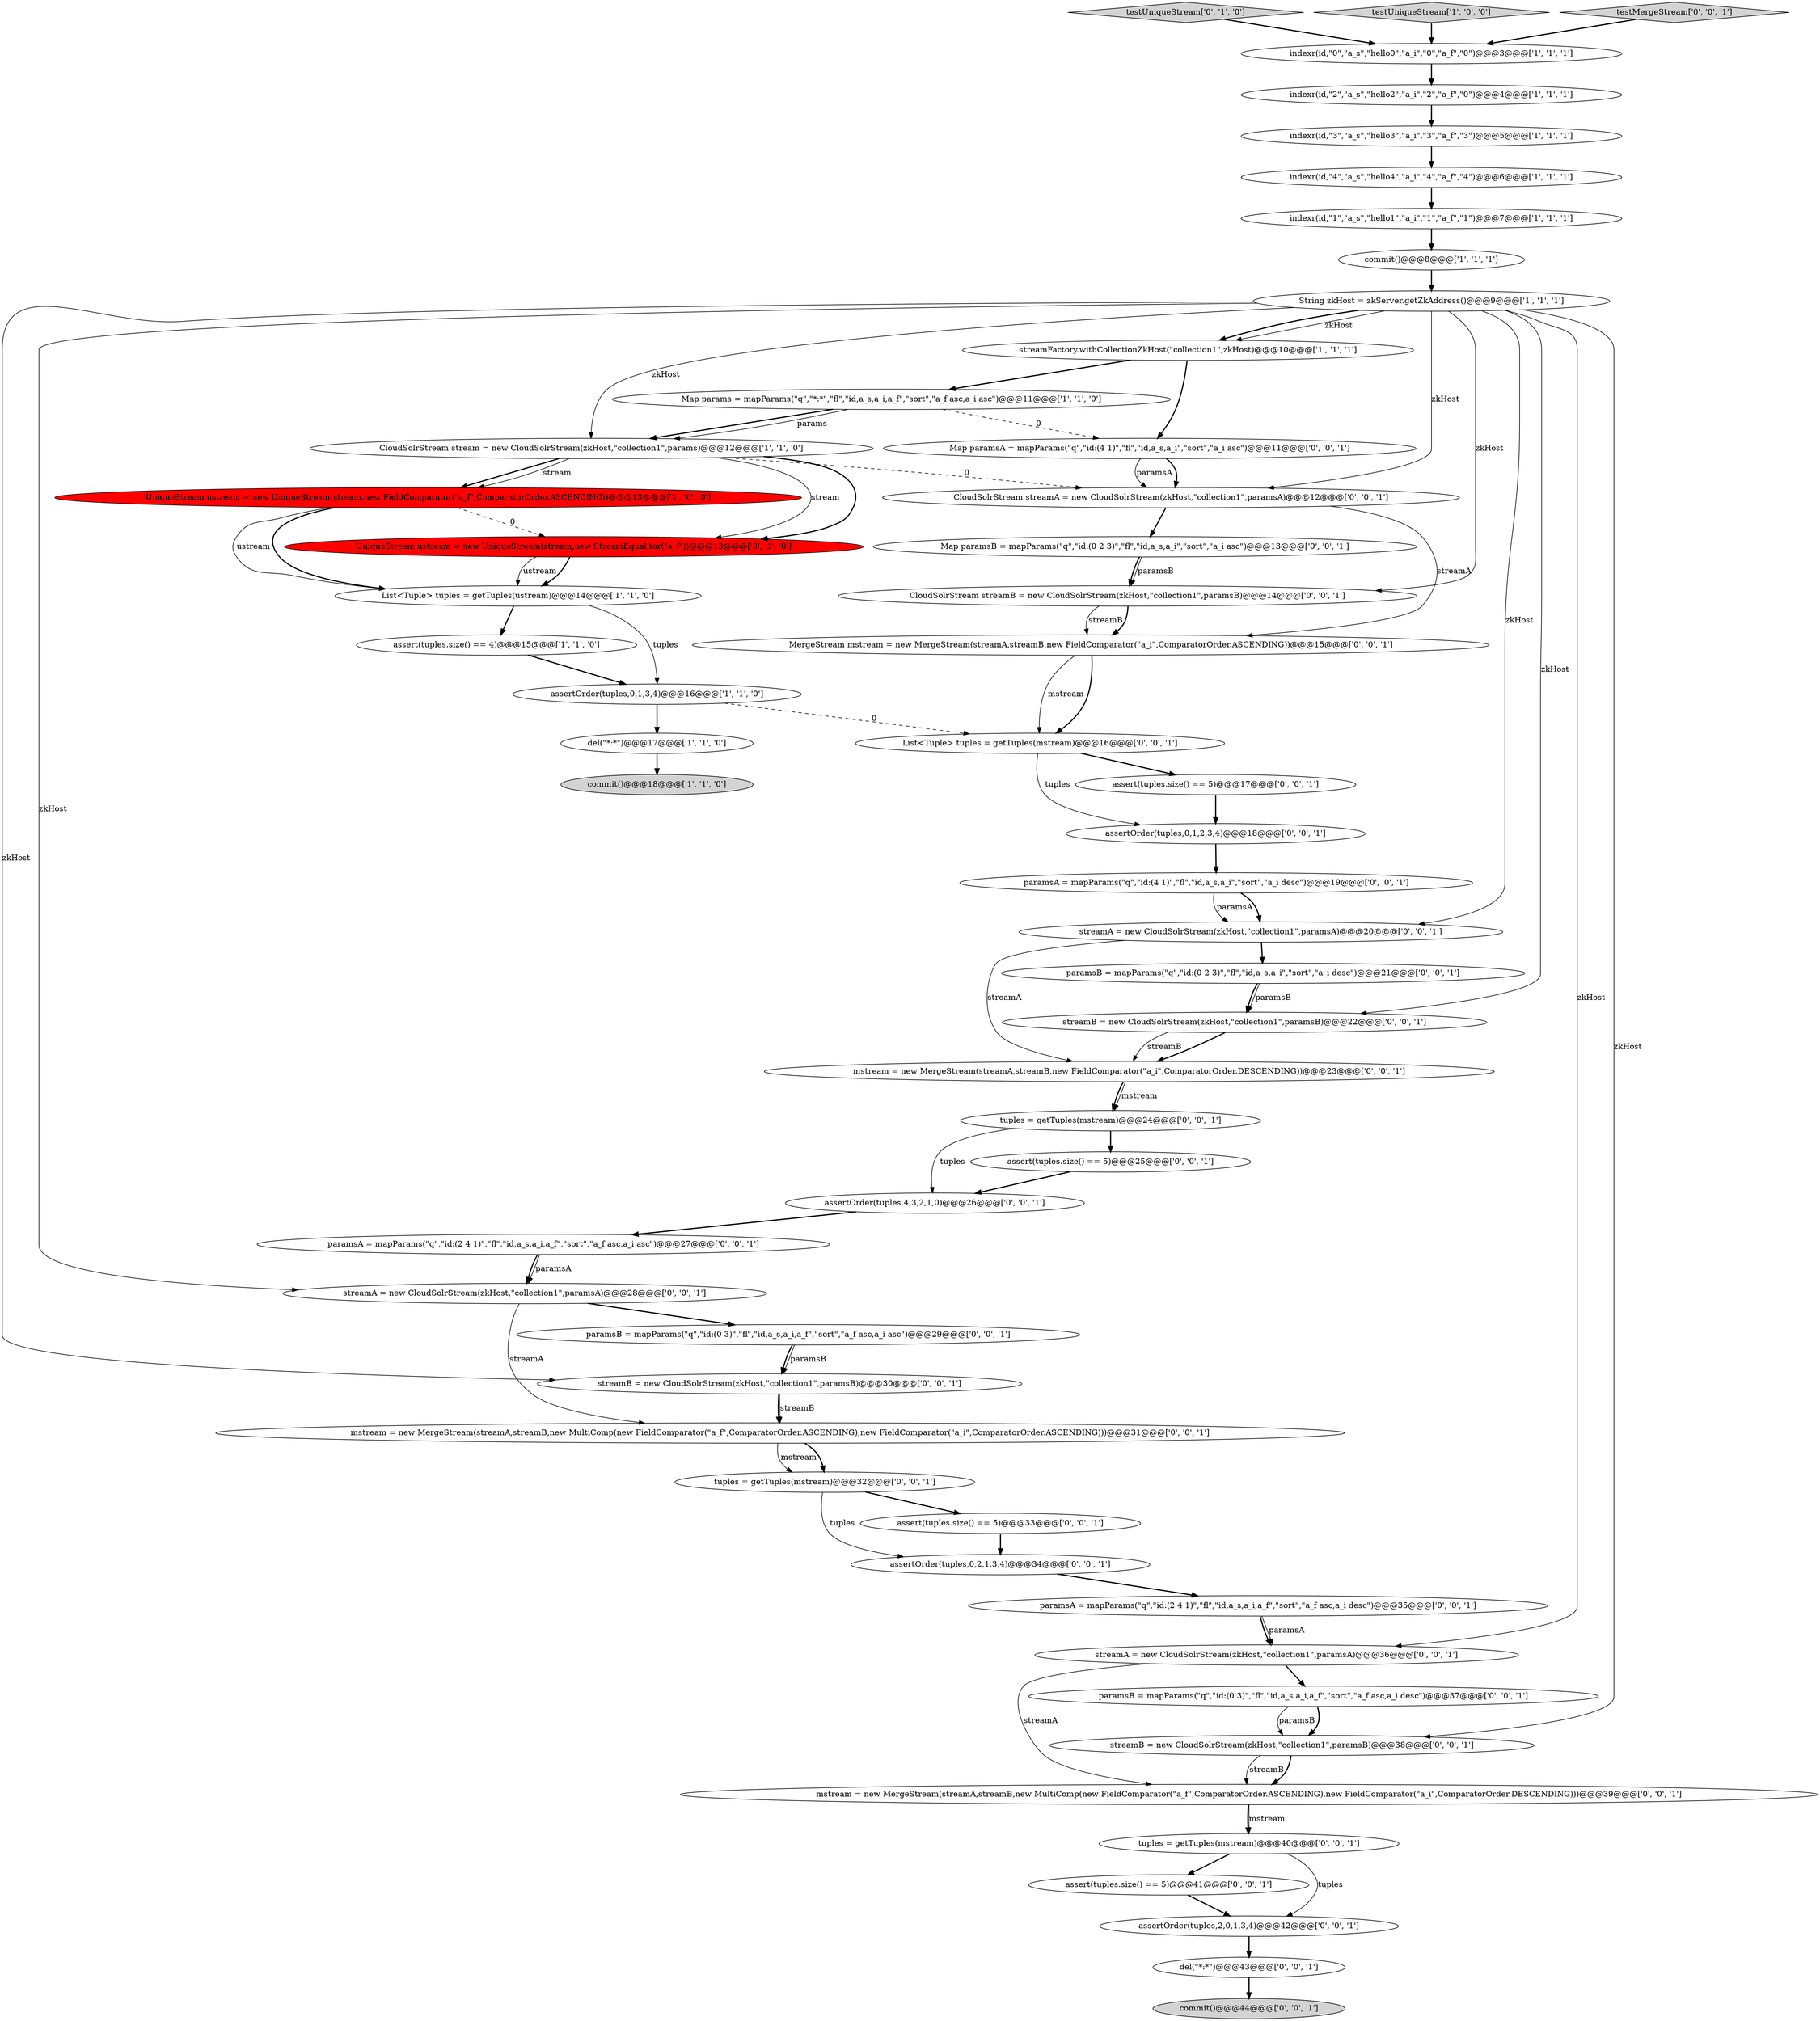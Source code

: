 digraph {
8 [style = filled, label = "String zkHost = zkServer.getZkAddress()@@@9@@@['1', '1', '1']", fillcolor = white, shape = ellipse image = "AAA0AAABBB1BBB"];
30 [style = filled, label = "tuples = getTuples(mstream)@@@24@@@['0', '0', '1']", fillcolor = white, shape = ellipse image = "AAA0AAABBB3BBB"];
6 [style = filled, label = "assertOrder(tuples,0,1,3,4)@@@16@@@['1', '1', '0']", fillcolor = white, shape = ellipse image = "AAA0AAABBB1BBB"];
41 [style = filled, label = "del(\"*:*\")@@@43@@@['0', '0', '1']", fillcolor = white, shape = ellipse image = "AAA0AAABBB3BBB"];
33 [style = filled, label = "assert(tuples.size() == 5)@@@41@@@['0', '0', '1']", fillcolor = white, shape = ellipse image = "AAA0AAABBB3BBB"];
12 [style = filled, label = "indexr(id,\"0\",\"a_s\",\"hello0\",\"a_i\",\"0\",\"a_f\",\"0\")@@@3@@@['1', '1', '1']", fillcolor = white, shape = ellipse image = "AAA0AAABBB1BBB"];
48 [style = filled, label = "CloudSolrStream streamB = new CloudSolrStream(zkHost,\"collection1\",paramsB)@@@14@@@['0', '0', '1']", fillcolor = white, shape = ellipse image = "AAA0AAABBB3BBB"];
38 [style = filled, label = "mstream = new MergeStream(streamA,streamB,new MultiComp(new FieldComparator(\"a_f\",ComparatorOrder.ASCENDING),new FieldComparator(\"a_i\",ComparatorOrder.DESCENDING)))@@@39@@@['0', '0', '1']", fillcolor = white, shape = ellipse image = "AAA0AAABBB3BBB"];
17 [style = filled, label = "UniqueStream ustream = new UniqueStream(stream,new StreamEqualitor(\"a_f\"))@@@13@@@['0', '1', '0']", fillcolor = red, shape = ellipse image = "AAA1AAABBB2BBB"];
35 [style = filled, label = "paramsA = mapParams(\"q\",\"id:(2 4 1)\",\"fl\",\"id,a_s,a_i,a_f\",\"sort\",\"a_f asc,a_i desc\")@@@35@@@['0', '0', '1']", fillcolor = white, shape = ellipse image = "AAA0AAABBB3BBB"];
24 [style = filled, label = "paramsB = mapParams(\"q\",\"id:(0 3)\",\"fl\",\"id,a_s,a_i,a_f\",\"sort\",\"a_f asc,a_i desc\")@@@37@@@['0', '0', '1']", fillcolor = white, shape = ellipse image = "AAA0AAABBB3BBB"];
26 [style = filled, label = "streamB = new CloudSolrStream(zkHost,\"collection1\",paramsB)@@@30@@@['0', '0', '1']", fillcolor = white, shape = ellipse image = "AAA0AAABBB3BBB"];
34 [style = filled, label = "Map paramsB = mapParams(\"q\",\"id:(0 2 3)\",\"fl\",\"id,a_s,a_i\",\"sort\",\"a_i asc\")@@@13@@@['0', '0', '1']", fillcolor = white, shape = ellipse image = "AAA0AAABBB3BBB"];
28 [style = filled, label = "assertOrder(tuples,2,0,1,3,4)@@@42@@@['0', '0', '1']", fillcolor = white, shape = ellipse image = "AAA0AAABBB3BBB"];
16 [style = filled, label = "UniqueStream ustream = new UniqueStream(stream,new FieldComparator(\"a_f\",ComparatorOrder.ASCENDING))@@@13@@@['1', '0', '0']", fillcolor = red, shape = ellipse image = "AAA1AAABBB1BBB"];
47 [style = filled, label = "mstream = new MergeStream(streamA,streamB,new MultiComp(new FieldComparator(\"a_f\",ComparatorOrder.ASCENDING),new FieldComparator(\"a_i\",ComparatorOrder.ASCENDING)))@@@31@@@['0', '0', '1']", fillcolor = white, shape = ellipse image = "AAA0AAABBB3BBB"];
46 [style = filled, label = "streamA = new CloudSolrStream(zkHost,\"collection1\",paramsA)@@@28@@@['0', '0', '1']", fillcolor = white, shape = ellipse image = "AAA0AAABBB3BBB"];
18 [style = filled, label = "testUniqueStream['0', '1', '0']", fillcolor = lightgray, shape = diamond image = "AAA0AAABBB2BBB"];
4 [style = filled, label = "List<Tuple> tuples = getTuples(ustream)@@@14@@@['1', '1', '0']", fillcolor = white, shape = ellipse image = "AAA0AAABBB1BBB"];
36 [style = filled, label = "Map paramsA = mapParams(\"q\",\"id:(4 1)\",\"fl\",\"id,a_s,a_i\",\"sort\",\"a_i asc\")@@@11@@@['0', '0', '1']", fillcolor = white, shape = ellipse image = "AAA0AAABBB3BBB"];
40 [style = filled, label = "assertOrder(tuples,0,2,1,3,4)@@@34@@@['0', '0', '1']", fillcolor = white, shape = ellipse image = "AAA0AAABBB3BBB"];
22 [style = filled, label = "paramsA = mapParams(\"q\",\"id:(2 4 1)\",\"fl\",\"id,a_s,a_i,a_f\",\"sort\",\"a_f asc,a_i asc\")@@@27@@@['0', '0', '1']", fillcolor = white, shape = ellipse image = "AAA0AAABBB3BBB"];
52 [style = filled, label = "assert(tuples.size() == 5)@@@25@@@['0', '0', '1']", fillcolor = white, shape = ellipse image = "AAA0AAABBB3BBB"];
51 [style = filled, label = "CloudSolrStream streamA = new CloudSolrStream(zkHost,\"collection1\",paramsA)@@@12@@@['0', '0', '1']", fillcolor = white, shape = ellipse image = "AAA0AAABBB3BBB"];
49 [style = filled, label = "assertOrder(tuples,0,1,2,3,4)@@@18@@@['0', '0', '1']", fillcolor = white, shape = ellipse image = "AAA0AAABBB3BBB"];
43 [style = filled, label = "paramsB = mapParams(\"q\",\"id:(0 2 3)\",\"fl\",\"id,a_s,a_i\",\"sort\",\"a_i desc\")@@@21@@@['0', '0', '1']", fillcolor = white, shape = ellipse image = "AAA0AAABBB3BBB"];
44 [style = filled, label = "List<Tuple> tuples = getTuples(mstream)@@@16@@@['0', '0', '1']", fillcolor = white, shape = ellipse image = "AAA0AAABBB3BBB"];
20 [style = filled, label = "paramsA = mapParams(\"q\",\"id:(4 1)\",\"fl\",\"id,a_s,a_i\",\"sort\",\"a_i desc\")@@@19@@@['0', '0', '1']", fillcolor = white, shape = ellipse image = "AAA0AAABBB3BBB"];
45 [style = filled, label = "mstream = new MergeStream(streamA,streamB,new FieldComparator(\"a_i\",ComparatorOrder.DESCENDING))@@@23@@@['0', '0', '1']", fillcolor = white, shape = ellipse image = "AAA0AAABBB3BBB"];
3 [style = filled, label = "indexr(id,\"4\",\"a_s\",\"hello4\",\"a_i\",\"4\",\"a_f\",\"4\")@@@6@@@['1', '1', '1']", fillcolor = white, shape = ellipse image = "AAA0AAABBB1BBB"];
0 [style = filled, label = "testUniqueStream['1', '0', '0']", fillcolor = lightgray, shape = diamond image = "AAA0AAABBB1BBB"];
7 [style = filled, label = "Map params = mapParams(\"q\",\"*:*\",\"fl\",\"id,a_s,a_i,a_f\",\"sort\",\"a_f asc,a_i asc\")@@@11@@@['1', '1', '0']", fillcolor = white, shape = ellipse image = "AAA0AAABBB1BBB"];
15 [style = filled, label = "commit()@@@18@@@['1', '1', '0']", fillcolor = lightgray, shape = ellipse image = "AAA0AAABBB1BBB"];
11 [style = filled, label = "del(\"*:*\")@@@17@@@['1', '1', '0']", fillcolor = white, shape = ellipse image = "AAA0AAABBB1BBB"];
53 [style = filled, label = "commit()@@@44@@@['0', '0', '1']", fillcolor = lightgray, shape = ellipse image = "AAA0AAABBB3BBB"];
21 [style = filled, label = "assert(tuples.size() == 5)@@@17@@@['0', '0', '1']", fillcolor = white, shape = ellipse image = "AAA0AAABBB3BBB"];
23 [style = filled, label = "streamB = new CloudSolrStream(zkHost,\"collection1\",paramsB)@@@22@@@['0', '0', '1']", fillcolor = white, shape = ellipse image = "AAA0AAABBB3BBB"];
2 [style = filled, label = "indexr(id,\"3\",\"a_s\",\"hello3\",\"a_i\",\"3\",\"a_f\",\"3\")@@@5@@@['1', '1', '1']", fillcolor = white, shape = ellipse image = "AAA0AAABBB1BBB"];
39 [style = filled, label = "tuples = getTuples(mstream)@@@32@@@['0', '0', '1']", fillcolor = white, shape = ellipse image = "AAA0AAABBB3BBB"];
19 [style = filled, label = "streamA = new CloudSolrStream(zkHost,\"collection1\",paramsA)@@@20@@@['0', '0', '1']", fillcolor = white, shape = ellipse image = "AAA0AAABBB3BBB"];
14 [style = filled, label = "indexr(id,\"1\",\"a_s\",\"hello1\",\"a_i\",\"1\",\"a_f\",\"1\")@@@7@@@['1', '1', '1']", fillcolor = white, shape = ellipse image = "AAA0AAABBB1BBB"];
37 [style = filled, label = "MergeStream mstream = new MergeStream(streamA,streamB,new FieldComparator(\"a_i\",ComparatorOrder.ASCENDING))@@@15@@@['0', '0', '1']", fillcolor = white, shape = ellipse image = "AAA0AAABBB3BBB"];
29 [style = filled, label = "assertOrder(tuples,4,3,2,1,0)@@@26@@@['0', '0', '1']", fillcolor = white, shape = ellipse image = "AAA0AAABBB3BBB"];
27 [style = filled, label = "streamA = new CloudSolrStream(zkHost,\"collection1\",paramsA)@@@36@@@['0', '0', '1']", fillcolor = white, shape = ellipse image = "AAA0AAABBB3BBB"];
10 [style = filled, label = "CloudSolrStream stream = new CloudSolrStream(zkHost,\"collection1\",params)@@@12@@@['1', '1', '0']", fillcolor = white, shape = ellipse image = "AAA0AAABBB1BBB"];
5 [style = filled, label = "commit()@@@8@@@['1', '1', '1']", fillcolor = white, shape = ellipse image = "AAA0AAABBB1BBB"];
32 [style = filled, label = "streamB = new CloudSolrStream(zkHost,\"collection1\",paramsB)@@@38@@@['0', '0', '1']", fillcolor = white, shape = ellipse image = "AAA0AAABBB3BBB"];
9 [style = filled, label = "streamFactory.withCollectionZkHost(\"collection1\",zkHost)@@@10@@@['1', '1', '1']", fillcolor = white, shape = ellipse image = "AAA0AAABBB1BBB"];
31 [style = filled, label = "tuples = getTuples(mstream)@@@40@@@['0', '0', '1']", fillcolor = white, shape = ellipse image = "AAA0AAABBB3BBB"];
42 [style = filled, label = "testMergeStream['0', '0', '1']", fillcolor = lightgray, shape = diamond image = "AAA0AAABBB3BBB"];
25 [style = filled, label = "assert(tuples.size() == 5)@@@33@@@['0', '0', '1']", fillcolor = white, shape = ellipse image = "AAA0AAABBB3BBB"];
50 [style = filled, label = "paramsB = mapParams(\"q\",\"id:(0 3)\",\"fl\",\"id,a_s,a_i,a_f\",\"sort\",\"a_f asc,a_i asc\")@@@29@@@['0', '0', '1']", fillcolor = white, shape = ellipse image = "AAA0AAABBB3BBB"];
13 [style = filled, label = "indexr(id,\"2\",\"a_s\",\"hello2\",\"a_i\",\"2\",\"a_f\",\"0\")@@@4@@@['1', '1', '1']", fillcolor = white, shape = ellipse image = "AAA0AAABBB1BBB"];
1 [style = filled, label = "assert(tuples.size() == 4)@@@15@@@['1', '1', '0']", fillcolor = white, shape = ellipse image = "AAA0AAABBB1BBB"];
30->29 [style = solid, label="tuples"];
48->37 [style = solid, label="streamB"];
31->28 [style = solid, label="tuples"];
23->45 [style = bold, label=""];
30->52 [style = bold, label=""];
24->32 [style = bold, label=""];
10->17 [style = bold, label=""];
38->31 [style = bold, label=""];
9->7 [style = bold, label=""];
45->30 [style = bold, label=""];
43->23 [style = bold, label=""];
38->31 [style = solid, label="mstream"];
8->9 [style = solid, label="zkHost"];
10->51 [style = dashed, label="0"];
6->11 [style = bold, label=""];
8->27 [style = solid, label="zkHost"];
46->50 [style = bold, label=""];
37->44 [style = solid, label="mstream"];
8->19 [style = solid, label="zkHost"];
25->40 [style = bold, label=""];
48->37 [style = bold, label=""];
44->21 [style = bold, label=""];
22->46 [style = bold, label=""];
8->46 [style = solid, label="zkHost"];
45->30 [style = solid, label="mstream"];
34->48 [style = bold, label=""];
8->32 [style = solid, label="zkHost"];
33->28 [style = bold, label=""];
8->26 [style = solid, label="zkHost"];
26->47 [style = bold, label=""];
18->12 [style = bold, label=""];
20->19 [style = solid, label="paramsA"];
47->39 [style = solid, label="mstream"];
47->39 [style = bold, label=""];
46->47 [style = solid, label="streamA"];
10->17 [style = solid, label="stream"];
41->53 [style = bold, label=""];
26->47 [style = solid, label="streamB"];
17->4 [style = solid, label="ustream"];
31->33 [style = bold, label=""];
32->38 [style = solid, label="streamB"];
44->49 [style = solid, label="tuples"];
8->51 [style = solid, label="zkHost"];
39->25 [style = bold, label=""];
20->19 [style = bold, label=""];
8->48 [style = solid, label="zkHost"];
4->6 [style = solid, label="tuples"];
19->45 [style = solid, label="streamA"];
36->51 [style = bold, label=""];
40->35 [style = bold, label=""];
23->45 [style = solid, label="streamB"];
0->12 [style = bold, label=""];
2->3 [style = bold, label=""];
50->26 [style = solid, label="paramsB"];
39->40 [style = solid, label="tuples"];
8->23 [style = solid, label="zkHost"];
28->41 [style = bold, label=""];
12->13 [style = bold, label=""];
1->6 [style = bold, label=""];
10->16 [style = bold, label=""];
24->32 [style = solid, label="paramsB"];
35->27 [style = solid, label="paramsA"];
37->44 [style = bold, label=""];
21->49 [style = bold, label=""];
27->24 [style = bold, label=""];
4->1 [style = bold, label=""];
16->4 [style = bold, label=""];
10->16 [style = solid, label="stream"];
19->43 [style = bold, label=""];
51->37 [style = solid, label="streamA"];
49->20 [style = bold, label=""];
17->4 [style = bold, label=""];
13->2 [style = bold, label=""];
14->5 [style = bold, label=""];
9->36 [style = bold, label=""];
50->26 [style = bold, label=""];
5->8 [style = bold, label=""];
35->27 [style = bold, label=""];
36->51 [style = solid, label="paramsA"];
7->10 [style = bold, label=""];
8->10 [style = solid, label="zkHost"];
3->14 [style = bold, label=""];
42->12 [style = bold, label=""];
11->15 [style = bold, label=""];
7->10 [style = solid, label="params"];
32->38 [style = bold, label=""];
22->46 [style = solid, label="paramsA"];
27->38 [style = solid, label="streamA"];
8->9 [style = bold, label=""];
52->29 [style = bold, label=""];
51->34 [style = bold, label=""];
29->22 [style = bold, label=""];
16->4 [style = solid, label="ustream"];
16->17 [style = dashed, label="0"];
34->48 [style = solid, label="paramsB"];
7->36 [style = dashed, label="0"];
6->44 [style = dashed, label="0"];
43->23 [style = solid, label="paramsB"];
}
